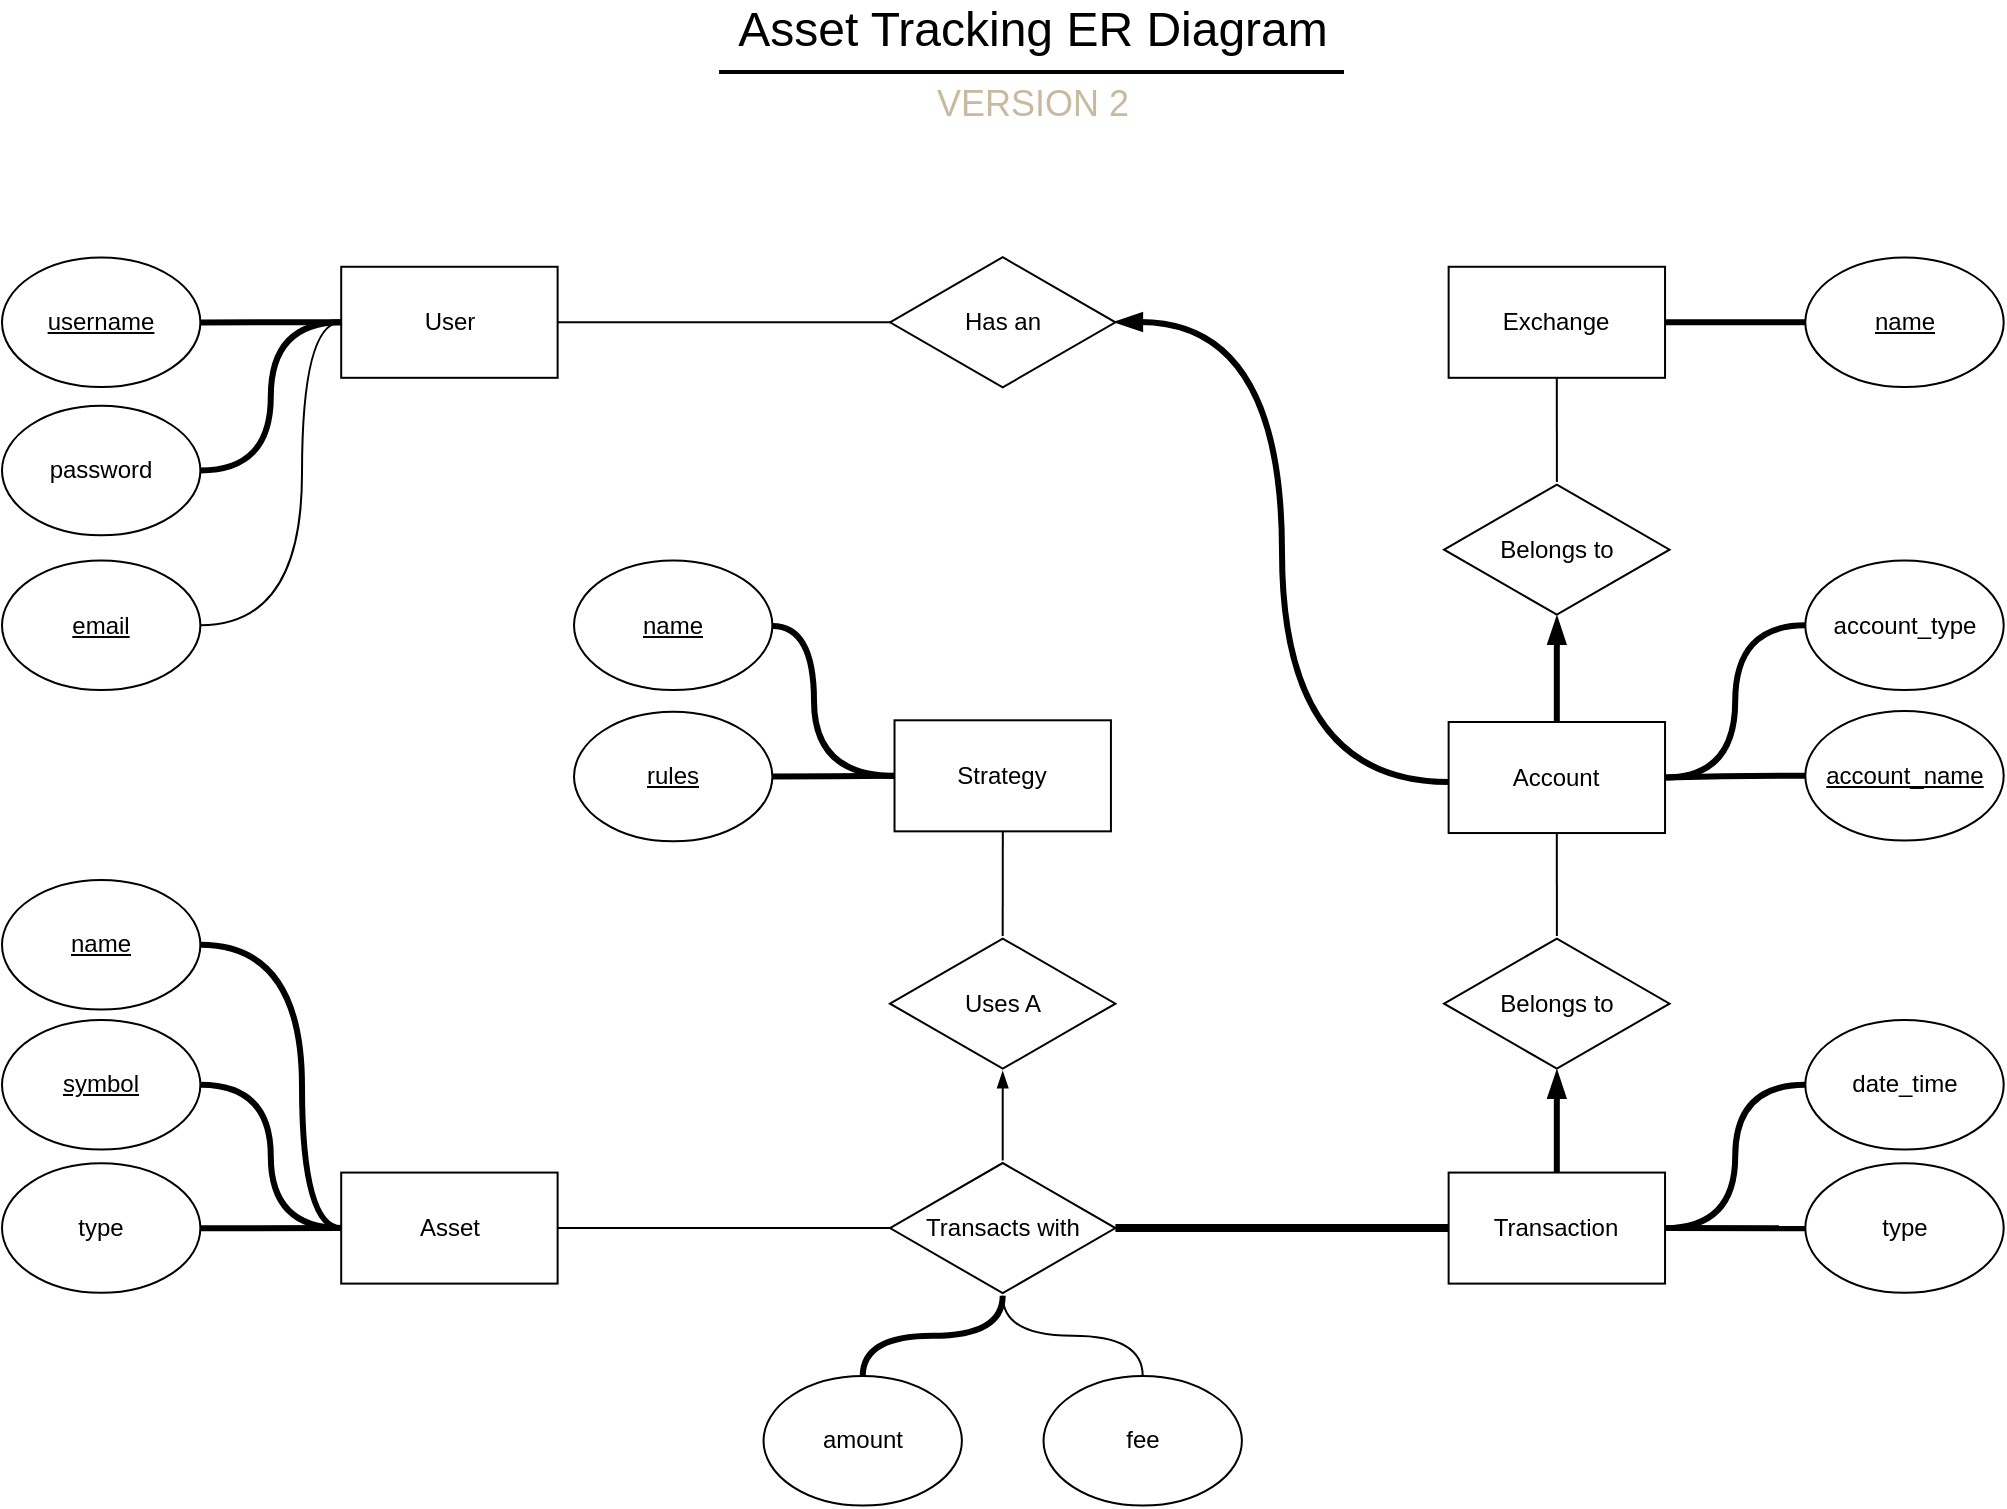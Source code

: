 <mxfile version="15.4.0" type="device"><diagram id="vPxIcwfBGfviyPVDKIbh" name="Page-1"><mxGraphModel dx="1422" dy="816" grid="0" gridSize="10" guides="1" tooltips="0" connect="1" arrows="1" fold="1" page="1" pageScale="1" pageWidth="1100" pageHeight="850" math="0" shadow="0"><root><mxCell id="0"/><mxCell id="1" parent="0"/><mxCell id="60" style="edgeStyle=orthogonalEdgeStyle;rounded=1;orthogonalLoop=1;jettySize=auto;html=1;entryX=0.5;entryY=1;entryDx=0;entryDy=0;endArrow=none;endFill=0;strokeWidth=1;" parent="1" edge="1"><mxGeometry relative="1" as="geometry"><mxPoint x="540" y="400.0" as="sourcePoint"/></mxGeometry></mxCell><mxCell id="109" value="&lt;font style=&quot;font-size: 24px&quot;&gt;Asset Tracking ER Diagram&lt;/font&gt;" style="text;html=1;align=center;verticalAlign=middle;resizable=0;points=[];autosize=1;strokeColor=none;fillColor=none;fontColor=default;" parent="1" vertex="1"><mxGeometry x="416.27" y="63" width="305" height="21" as="geometry"/></mxCell><mxCell id="qkaolHyDUu5gFK7T1I13-112" value="" style="line;strokeWidth=2;html=1;fontSize=24;fontColor=default;fillColor=default;strokeColor=default;" parent="1" vertex="1"><mxGeometry x="412.54" y="90" width="312.46" height="10" as="geometry"/></mxCell><mxCell id="DtNvEmrZ2NKXWu5r6Uj4-115" style="edgeStyle=orthogonalEdgeStyle;curved=1;orthogonalLoop=1;jettySize=auto;html=1;entryX=0;entryY=0.5;entryDx=0;entryDy=0;startArrow=none;startFill=0;endArrow=none;endFill=0;strokeWidth=3;" parent="1" source="DtNvEmrZ2NKXWu5r6Uj4-127" target="DtNvEmrZ2NKXWu5r6Uj4-114" edge="1"><mxGeometry x="120" y="92" as="geometry"/></mxCell><mxCell id="DtNvEmrZ2NKXWu5r6Uj4-131" style="edgeStyle=orthogonalEdgeStyle;curved=1;orthogonalLoop=1;jettySize=auto;html=1;startArrow=none;startFill=0;endArrow=none;endFill=0;strokeWidth=1;" parent="1" source="4" target="DtNvEmrZ2NKXWu5r6Uj4-129" edge="1"><mxGeometry x="120" y="92" as="geometry"/></mxCell><mxCell id="4" value="Exchange" style="rounded=0;whiteSpace=wrap;html=1;" parent="1" vertex="1"><mxGeometry x="777.316" y="192.383" width="108.203" height="55.52" as="geometry"/></mxCell><mxCell id="DtNvEmrZ2NKXWu5r6Uj4-164" style="edgeStyle=orthogonalEdgeStyle;curved=1;orthogonalLoop=1;jettySize=auto;html=1;entryX=1;entryY=0.5;entryDx=0;entryDy=0;startArrow=none;startFill=0;endArrow=none;endFill=0;strokeWidth=3;" parent="1" source="6" target="29" edge="1"><mxGeometry x="120" y="92" as="geometry"/></mxCell><mxCell id="DtNvEmrZ2NKXWu5r6Uj4-165" style="edgeStyle=orthogonalEdgeStyle;curved=1;orthogonalLoop=1;jettySize=auto;html=1;entryX=1;entryY=0.5;entryDx=0;entryDy=0;startArrow=none;startFill=0;endArrow=none;endFill=0;strokeWidth=1;" parent="1" source="6" target="31" edge="1"><mxGeometry x="120" y="92" as="geometry"><Array as="points"><mxPoint x="204" y="220"/><mxPoint x="204" y="372"/></Array></mxGeometry></mxCell><mxCell id="6" value="User" style="rounded=0;whiteSpace=wrap;html=1;" parent="1" vertex="1"><mxGeometry x="223.604" y="192.383" width="108.203" height="55.52" as="geometry"/></mxCell><mxCell id="DtNvEmrZ2NKXWu5r6Uj4-126" value="" style="edgeStyle=orthogonalEdgeStyle;curved=1;orthogonalLoop=1;jettySize=auto;html=1;startArrow=none;startFill=0;endArrow=none;endFill=0;strokeWidth=3;" parent="1" source="26" target="DtNvEmrZ2NKXWu5r6Uj4-127" edge="1"><mxGeometry x="120" y="92" as="geometry"/></mxCell><mxCell id="26" value="&lt;u&gt;account_name&lt;/u&gt;" style="ellipse;whiteSpace=wrap;html=1;" parent="1" vertex="1"><mxGeometry x="955.661" y="414.525" width="99.186" height="64.773" as="geometry"/></mxCell><mxCell id="28" value="&lt;u&gt;name&lt;/u&gt;" style="ellipse;whiteSpace=wrap;html=1;" parent="1" vertex="1"><mxGeometry x="955.661" y="187.756" width="99.186" height="64.773" as="geometry"/></mxCell><mxCell id="53" style="edgeStyle=orthogonalEdgeStyle;rounded=1;orthogonalLoop=1;jettySize=auto;html=1;entryX=0;entryY=0.5;entryDx=0;entryDy=0;endArrow=none;endFill=0;strokeWidth=3;exitX=1;exitY=0.5;exitDx=0;exitDy=0;" parent="1" source="4" target="28" edge="1"><mxGeometry x="120" y="92" as="geometry"/></mxCell><mxCell id="29" value="password" style="ellipse;whiteSpace=wrap;html=1;" parent="1" vertex="1"><mxGeometry x="54" y="261.879" width="99.186" height="64.773" as="geometry"/></mxCell><mxCell id="50" style="edgeStyle=orthogonalEdgeStyle;orthogonalLoop=1;jettySize=auto;html=1;endArrow=none;endFill=0;strokeWidth=3;curved=1;" parent="1" source="30" target="6" edge="1"><mxGeometry x="120" y="92" as="geometry"><mxPoint x="244" y="149" as="targetPoint"/></mxGeometry></mxCell><mxCell id="30" value="&lt;u&gt;username&lt;/u&gt;" style="ellipse;whiteSpace=wrap;html=1;" parent="1" vertex="1"><mxGeometry x="54" y="187.756" width="99.186" height="64.773" as="geometry"/></mxCell><mxCell id="31" value="&lt;u&gt;email&lt;/u&gt;" style="ellipse;whiteSpace=wrap;html=1;" parent="1" vertex="1"><mxGeometry x="54" y="339.242" width="99.186" height="64.773" as="geometry"/></mxCell><mxCell id="DtNvEmrZ2NKXWu5r6Uj4-162" style="edgeStyle=orthogonalEdgeStyle;curved=1;orthogonalLoop=1;jettySize=auto;html=1;startArrow=none;startFill=0;endArrow=none;endFill=0;strokeWidth=3;entryX=1;entryY=0.5;entryDx=0;entryDy=0;" parent="1" source="32" target="33" edge="1"><mxGeometry x="120" y="92" as="geometry"><Array as="points"><mxPoint x="204" y="673"/><mxPoint x="204" y="531"/></Array></mxGeometry></mxCell><mxCell id="32" value="Asset" style="rounded=0;whiteSpace=wrap;html=1;glass=0;" parent="1" vertex="1"><mxGeometry x="223.604" y="645.286" width="108.203" height="55.52" as="geometry"/></mxCell><mxCell id="33" value="&lt;u&gt;name&lt;/u&gt;" style="ellipse;whiteSpace=wrap;html=1;" parent="1" vertex="1"><mxGeometry x="54" y="499.003" width="99.186" height="64.773" as="geometry"/></mxCell><mxCell id="DtNvEmrZ2NKXWu5r6Uj4-157" style="edgeStyle=orthogonalEdgeStyle;curved=1;orthogonalLoop=1;jettySize=auto;html=1;startArrow=none;startFill=0;endArrow=none;endFill=0;strokeWidth=3;" parent="1" source="46" target="47" edge="1"><mxGeometry x="120" y="92" as="geometry"><Array as="points"><mxPoint x="460" y="447"/><mxPoint x="460" y="372"/></Array></mxGeometry></mxCell><mxCell id="46" value="Strategy" style="rounded=0;whiteSpace=wrap;html=1;" parent="1" vertex="1"><mxGeometry x="500.258" y="419.151" width="108.203" height="55.52" as="geometry"/></mxCell><mxCell id="47" value="&lt;u&gt;name&lt;/u&gt;" style="ellipse;whiteSpace=wrap;html=1;" parent="1" vertex="1"><mxGeometry x="340.005" y="339.244" width="99.186" height="64.773" as="geometry"/></mxCell><mxCell id="DtNvEmrZ2NKXWu5r6Uj4-159" style="edgeStyle=orthogonalEdgeStyle;curved=1;orthogonalLoop=1;jettySize=auto;html=1;entryX=0;entryY=0.5;entryDx=0;entryDy=0;startArrow=none;startFill=0;endArrow=none;endFill=0;strokeWidth=3;" parent="1" source="80" target="46" edge="1"><mxGeometry x="120" y="92" as="geometry"/></mxCell><mxCell id="80" value="&lt;u&gt;rules&lt;/u&gt;" style="ellipse;whiteSpace=wrap;html=1;" parent="1" vertex="1"><mxGeometry x="340.009" y="414.894" width="99.186" height="64.773" as="geometry"/></mxCell><mxCell id="86" style="edgeStyle=orthogonalEdgeStyle;orthogonalLoop=1;jettySize=auto;html=1;entryX=0;entryY=0.5;entryDx=0;entryDy=0;startArrow=none;startFill=0;endArrow=none;endFill=0;strokeWidth=3;curved=1;" parent="1" source="85" target="32" edge="1"><mxGeometry x="120" y="92" as="geometry"/></mxCell><mxCell id="85" value="type" style="ellipse;whiteSpace=wrap;html=1;" parent="1" vertex="1"><mxGeometry x="54" y="640.659" width="99.186" height="64.773" as="geometry"/></mxCell><mxCell id="DtNvEmrZ2NKXWu5r6Uj4-153" style="edgeStyle=orthogonalEdgeStyle;curved=1;orthogonalLoop=1;jettySize=auto;html=1;startArrow=blockThin;startFill=1;endArrow=none;endFill=0;strokeWidth=1;" parent="1" source="88" target="DtNvEmrZ2NKXWu5r6Uj4-142" edge="1"><mxGeometry x="120" y="92" as="geometry"/></mxCell><mxCell id="DtNvEmrZ2NKXWu5r6Uj4-168" value="" style="edgeStyle=orthogonalEdgeStyle;curved=1;orthogonalLoop=1;jettySize=auto;html=1;startArrow=none;startFill=0;endArrow=none;endFill=0;strokeWidth=1;" parent="1" source="88" target="46" edge="1"><mxGeometry x="120" y="92" as="geometry"/></mxCell><mxCell id="88" value="Uses A" style="html=1;whiteSpace=wrap;aspect=fixed;shape=isoRectangle;" parent="1" vertex="1"><mxGeometry x="498.004" y="527" width="112.711" height="67.627" as="geometry"/></mxCell><mxCell id="100" style="edgeStyle=orthogonalEdgeStyle;orthogonalLoop=1;jettySize=auto;html=1;entryX=0;entryY=0.5;entryDx=0;entryDy=0;startArrow=none;startFill=0;endArrow=none;endFill=0;strokeWidth=3;curved=1;" parent="1" source="99" target="32" edge="1"><mxGeometry x="120" y="92" as="geometry"/></mxCell><mxCell id="99" value="&lt;u&gt;symbol&lt;/u&gt;" style="ellipse;whiteSpace=wrap;html=1;" parent="1" vertex="1"><mxGeometry x="54" y="568.992" width="99.186" height="64.773" as="geometry"/></mxCell><mxCell id="DtNvEmrZ2NKXWu5r6Uj4-113" style="edgeStyle=orthogonalEdgeStyle;curved=1;orthogonalLoop=1;jettySize=auto;html=1;startArrow=none;startFill=0;strokeWidth=1;endArrow=none;endFill=0;entryX=1;entryY=0.5;entryDx=0;entryDy=0;" parent="1" source="DtNvEmrZ2NKXWu5r6Uj4-111" target="6" edge="1"><mxGeometry x="120" y="92" as="geometry"/></mxCell><mxCell id="DtNvEmrZ2NKXWu5r6Uj4-111" value="Has an" style="html=1;whiteSpace=wrap;aspect=fixed;shape=isoRectangle;" parent="1" vertex="1"><mxGeometry x="498.004" y="186.329" width="112.711" height="67.627" as="geometry"/></mxCell><mxCell id="DtNvEmrZ2NKXWu5r6Uj4-114" value="account_type" style="ellipse;whiteSpace=wrap;html=1;" parent="1" vertex="1"><mxGeometry x="955.661" y="339.246" width="99.186" height="64.773" as="geometry"/></mxCell><mxCell id="DtNvEmrZ2NKXWu5r6Uj4-130" style="edgeStyle=orthogonalEdgeStyle;curved=1;orthogonalLoop=1;jettySize=auto;html=1;startArrow=none;startFill=0;endArrow=blockThin;endFill=1;strokeWidth=3;" parent="1" source="DtNvEmrZ2NKXWu5r6Uj4-127" target="DtNvEmrZ2NKXWu5r6Uj4-129" edge="1"><mxGeometry x="120" y="92" as="geometry"/></mxCell><mxCell id="DtNvEmrZ2NKXWu5r6Uj4-133" style="edgeStyle=orthogonalEdgeStyle;curved=1;orthogonalLoop=1;jettySize=auto;html=1;startArrow=none;startFill=0;endArrow=blockThin;endFill=1;strokeWidth=3;" parent="1" source="DtNvEmrZ2NKXWu5r6Uj4-127" target="DtNvEmrZ2NKXWu5r6Uj4-111" edge="1"><mxGeometry x="120" y="92" as="geometry"><Array as="points"><mxPoint x="694" y="450"/><mxPoint x="694" y="220"/></Array></mxGeometry></mxCell><mxCell id="DtNvEmrZ2NKXWu5r6Uj4-135" style="edgeStyle=orthogonalEdgeStyle;curved=1;orthogonalLoop=1;jettySize=auto;html=1;startArrow=none;startFill=0;endArrow=none;endFill=0;strokeWidth=1;" parent="1" source="DtNvEmrZ2NKXWu5r6Uj4-127" target="DtNvEmrZ2NKXWu5r6Uj4-134" edge="1"><mxGeometry x="120" y="92" as="geometry"/></mxCell><mxCell id="DtNvEmrZ2NKXWu5r6Uj4-127" value="Account" style="rounded=0;whiteSpace=wrap;html=1;" parent="1" vertex="1"><mxGeometry x="777.316" y="420" width="108.203" height="55.52" as="geometry"/></mxCell><mxCell id="DtNvEmrZ2NKXWu5r6Uj4-129" value="Belongs to" style="html=1;whiteSpace=wrap;aspect=fixed;shape=isoRectangle;" parent="1" vertex="1"><mxGeometry x="775.062" y="300" width="112.711" height="67.627" as="geometry"/></mxCell><mxCell id="DtNvEmrZ2NKXWu5r6Uj4-136" style="edgeStyle=orthogonalEdgeStyle;curved=1;orthogonalLoop=1;jettySize=auto;html=1;startArrow=none;startFill=0;endArrow=blockThin;endFill=1;strokeWidth=3;" parent="1" source="DtNvEmrZ2NKXWu5r6Uj4-132" target="DtNvEmrZ2NKXWu5r6Uj4-134" edge="1"><mxGeometry x="120" y="92" as="geometry"><Array as="points"/></mxGeometry></mxCell><mxCell id="DtNvEmrZ2NKXWu5r6Uj4-143" style="edgeStyle=orthogonalEdgeStyle;curved=1;orthogonalLoop=1;jettySize=auto;html=1;startArrow=none;startFill=0;endArrow=none;endFill=0;strokeWidth=4;" parent="1" source="DtNvEmrZ2NKXWu5r6Uj4-132" target="DtNvEmrZ2NKXWu5r6Uj4-142" edge="1"><mxGeometry x="120" y="92" as="geometry"/></mxCell><mxCell id="DtNvEmrZ2NKXWu5r6Uj4-156" style="edgeStyle=orthogonalEdgeStyle;curved=1;orthogonalLoop=1;jettySize=auto;html=1;startArrow=none;startFill=0;endArrow=none;endFill=0;strokeWidth=3;" parent="1" source="DtNvEmrZ2NKXWu5r6Uj4-132" target="DtNvEmrZ2NKXWu5r6Uj4-155" edge="1"><mxGeometry x="120" y="92" as="geometry"><mxPoint x="894" y="689" as="sourcePoint"/></mxGeometry></mxCell><mxCell id="DtNvEmrZ2NKXWu5r6Uj4-132" value="Transaction" style="rounded=0;whiteSpace=wrap;html=1;" parent="1" vertex="1"><mxGeometry x="777.316" y="645.286" width="108.203" height="55.52" as="geometry"/></mxCell><mxCell id="DtNvEmrZ2NKXWu5r6Uj4-134" value="Belongs to" style="html=1;whiteSpace=wrap;aspect=fixed;shape=isoRectangle;" parent="1" vertex="1"><mxGeometry x="775.062" y="527" width="112.711" height="67.627" as="geometry"/></mxCell><mxCell id="DtNvEmrZ2NKXWu5r6Uj4-144" style="edgeStyle=orthogonalEdgeStyle;curved=1;orthogonalLoop=1;jettySize=auto;html=1;startArrow=none;startFill=0;endArrow=none;endFill=0;strokeWidth=1;" parent="1" source="DtNvEmrZ2NKXWu5r6Uj4-142" target="32" edge="1"><mxGeometry x="120" y="92" as="geometry"/></mxCell><mxCell id="DtNvEmrZ2NKXWu5r6Uj4-167" style="edgeStyle=orthogonalEdgeStyle;curved=1;orthogonalLoop=1;jettySize=auto;html=1;startArrow=none;startFill=0;endArrow=none;endFill=0;strokeWidth=3;" parent="1" source="DtNvEmrZ2NKXWu5r6Uj4-142" target="95" edge="1"><mxGeometry x="120" y="92" as="geometry"/></mxCell><mxCell id="DtNvEmrZ2NKXWu5r6Uj4-142" value="Transacts with" style="html=1;whiteSpace=wrap;aspect=fixed;shape=isoRectangle;" parent="1" vertex="1"><mxGeometry x="498" y="639.233" width="112.711" height="67.627" as="geometry"/></mxCell><mxCell id="DtNvEmrZ2NKXWu5r6Uj4-150" value="" style="edgeStyle=orthogonalEdgeStyle;curved=1;orthogonalLoop=1;jettySize=auto;html=1;startArrow=none;startFill=0;endArrow=none;endFill=0;strokeWidth=3;entryX=1;entryY=0.5;entryDx=0;entryDy=0;" parent="1" source="36" target="DtNvEmrZ2NKXWu5r6Uj4-132" edge="1"><mxGeometry x="120" y="92" as="geometry"/></mxCell><mxCell id="36" value="date_time" style="ellipse;whiteSpace=wrap;html=1;" parent="1" vertex="1"><mxGeometry x="955.661" y="568.997" width="99.186" height="64.773" as="geometry"/></mxCell><mxCell id="DtNvEmrZ2NKXWu5r6Uj4-155" value="type" style="ellipse;whiteSpace=wrap;html=1;" parent="1" vertex="1"><mxGeometry x="955.661" y="640.659" width="99.186" height="64.773" as="geometry"/></mxCell><mxCell id="95" value="amount" style="ellipse;whiteSpace=wrap;html=1;" parent="1" vertex="1"><mxGeometry x="434.767" y="746.997" width="99.186" height="64.773" as="geometry"/></mxCell><mxCell id="37" value="fee" style="ellipse;whiteSpace=wrap;html=1;" parent="1" vertex="1"><mxGeometry x="574.766" y="746.997" width="99.186" height="64.773" as="geometry"/></mxCell><mxCell id="DtNvEmrZ2NKXWu5r6Uj4-151" style="edgeStyle=orthogonalEdgeStyle;curved=1;orthogonalLoop=1;jettySize=auto;html=1;startArrow=none;startFill=0;endArrow=none;endFill=0;strokeWidth=1;" parent="1" source="DtNvEmrZ2NKXWu5r6Uj4-142" target="37" edge="1"><mxGeometry x="120" y="92" as="geometry"/></mxCell><mxCell id="DtNvEmrZ2NKXWu5r6Uj4-170" value="&lt;font style=&quot;font-size: 18px&quot; color=&quot;#c7ba9f&quot;&gt;VERSION 2&lt;/font&gt;" style="text;html=1;align=center;verticalAlign=middle;resizable=0;points=[];autosize=1;strokeColor=none;fillColor=none;fontColor=default;" parent="1" vertex="1"><mxGeometry x="514.27" y="101" width="110" height="20" as="geometry"/></mxCell></root></mxGraphModel></diagram></mxfile>